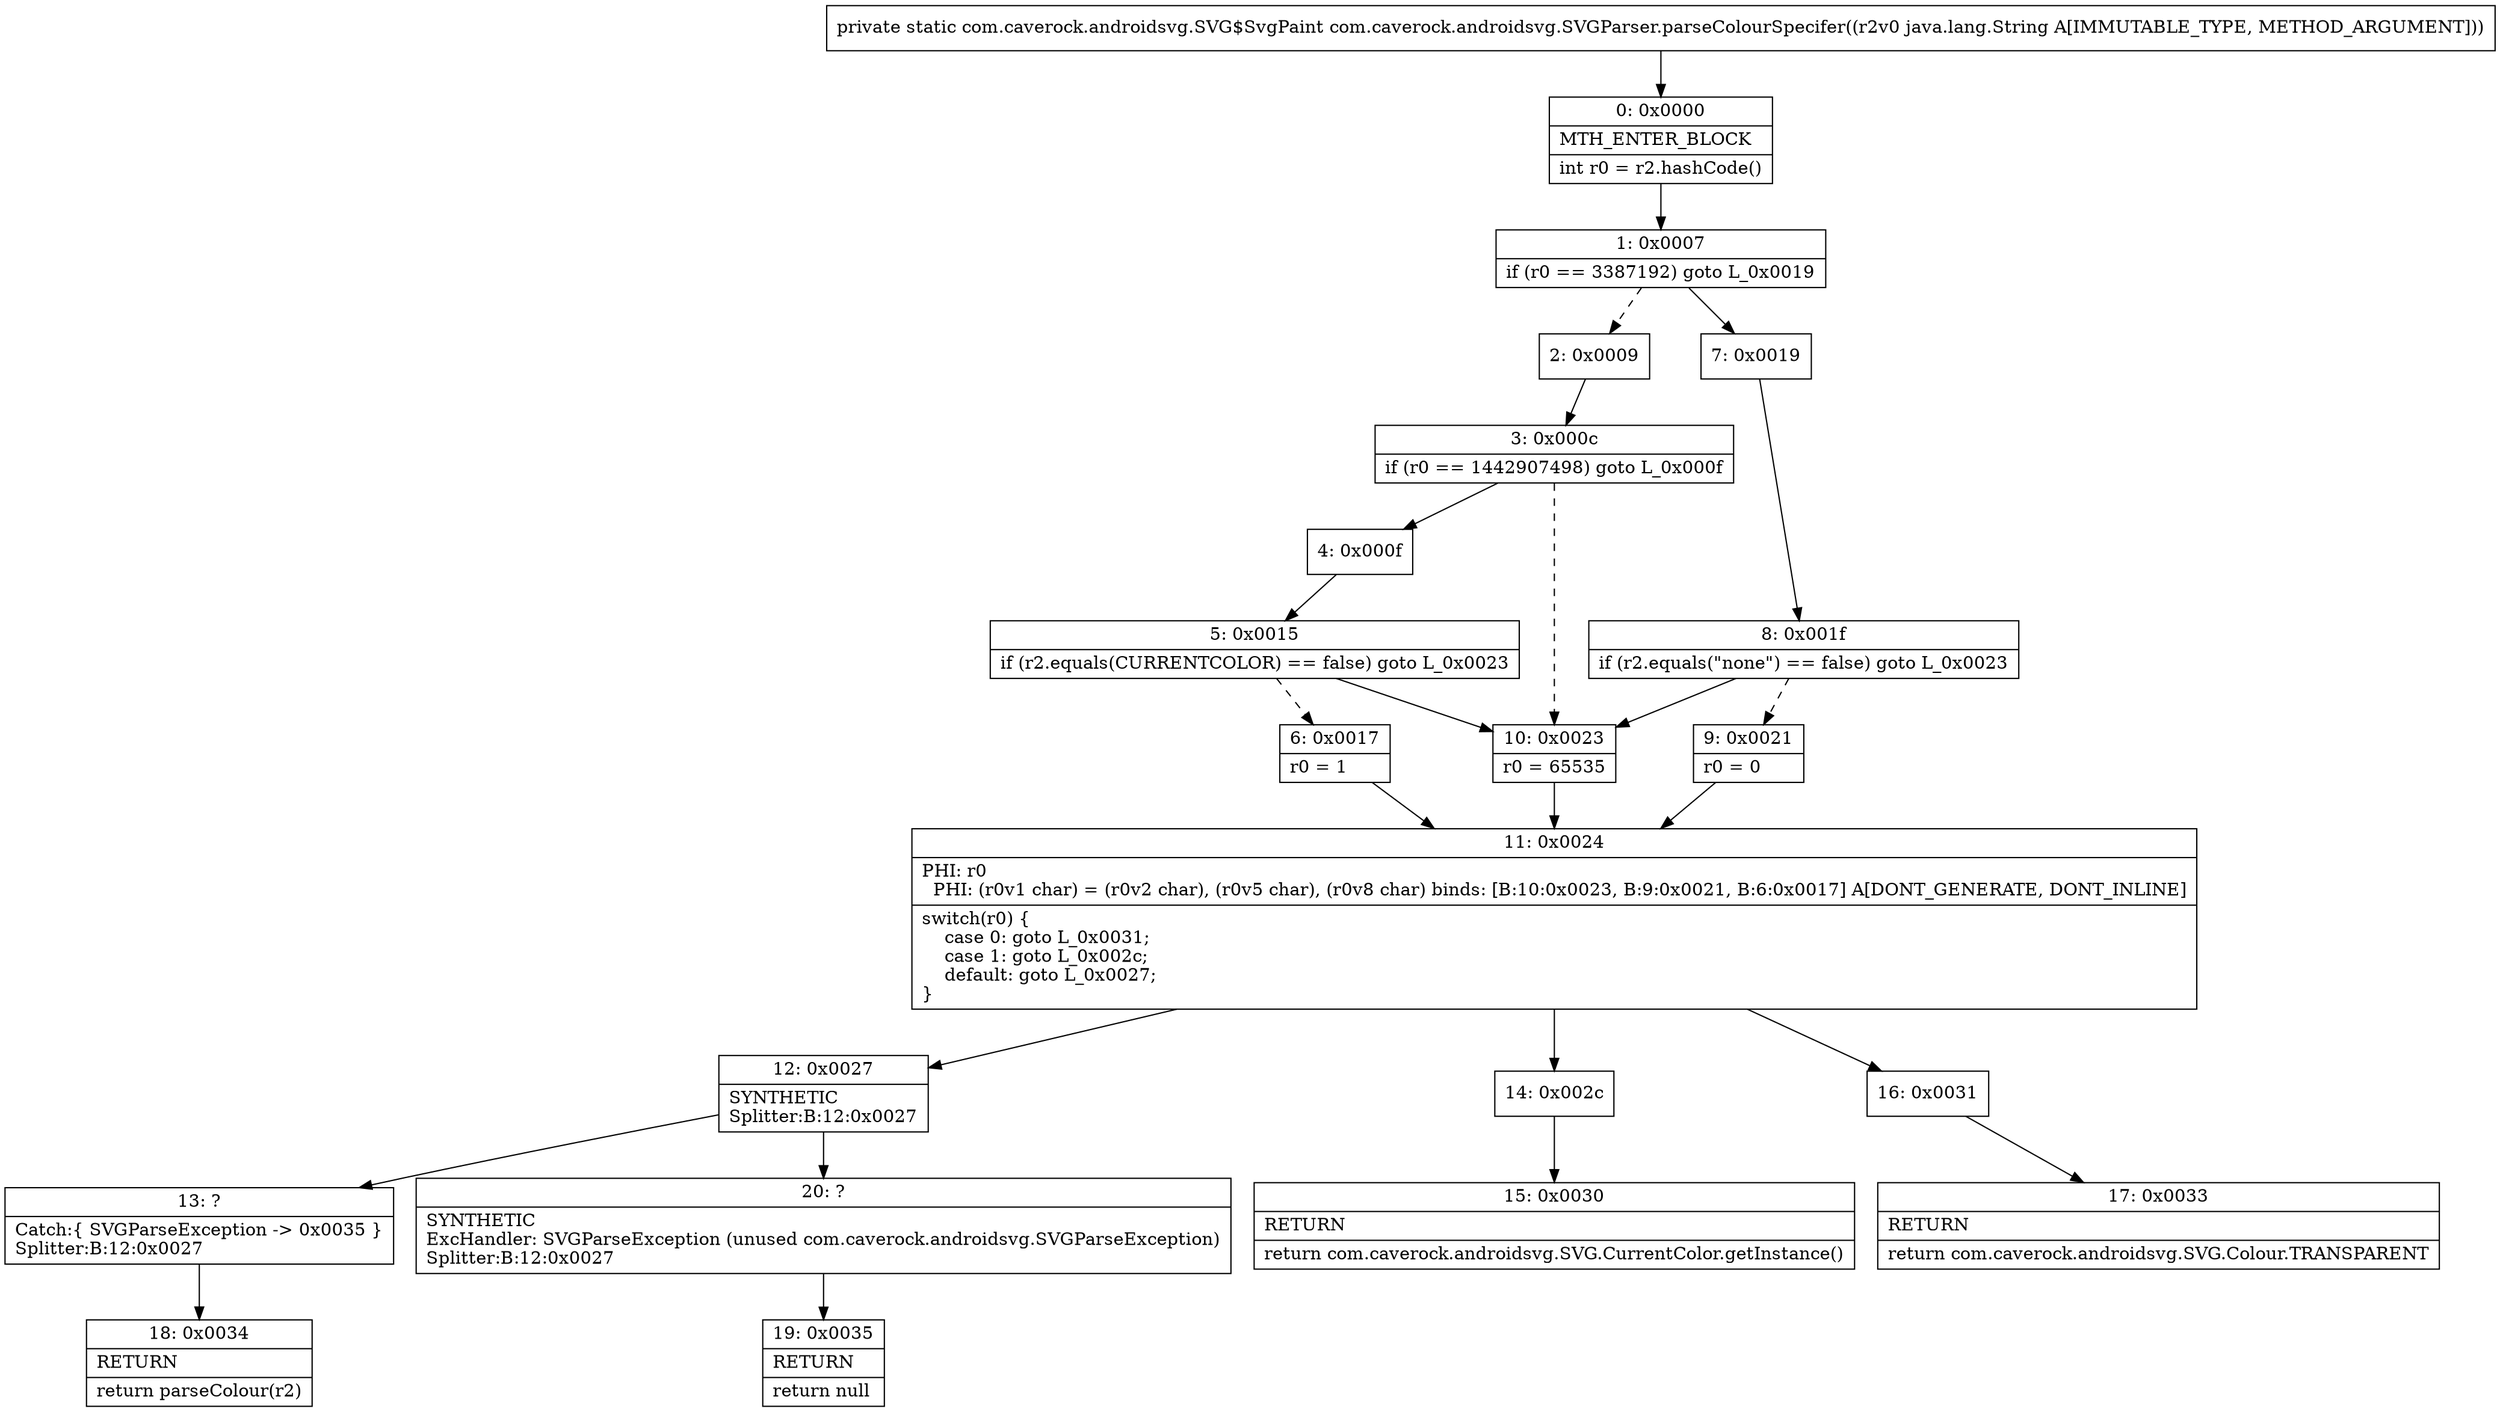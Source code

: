 digraph "CFG forcom.caverock.androidsvg.SVGParser.parseColourSpecifer(Ljava\/lang\/String;)Lcom\/caverock\/androidsvg\/SVG$SvgPaint;" {
Node_0 [shape=record,label="{0\:\ 0x0000|MTH_ENTER_BLOCK\l|int r0 = r2.hashCode()\l}"];
Node_1 [shape=record,label="{1\:\ 0x0007|if (r0 == 3387192) goto L_0x0019\l}"];
Node_2 [shape=record,label="{2\:\ 0x0009}"];
Node_3 [shape=record,label="{3\:\ 0x000c|if (r0 == 1442907498) goto L_0x000f\l}"];
Node_4 [shape=record,label="{4\:\ 0x000f}"];
Node_5 [shape=record,label="{5\:\ 0x0015|if (r2.equals(CURRENTCOLOR) == false) goto L_0x0023\l}"];
Node_6 [shape=record,label="{6\:\ 0x0017|r0 = 1\l}"];
Node_7 [shape=record,label="{7\:\ 0x0019}"];
Node_8 [shape=record,label="{8\:\ 0x001f|if (r2.equals(\"none\") == false) goto L_0x0023\l}"];
Node_9 [shape=record,label="{9\:\ 0x0021|r0 = 0\l}"];
Node_10 [shape=record,label="{10\:\ 0x0023|r0 = 65535\l}"];
Node_11 [shape=record,label="{11\:\ 0x0024|PHI: r0 \l  PHI: (r0v1 char) = (r0v2 char), (r0v5 char), (r0v8 char) binds: [B:10:0x0023, B:9:0x0021, B:6:0x0017] A[DONT_GENERATE, DONT_INLINE]\l|switch(r0) \{\l    case 0: goto L_0x0031;\l    case 1: goto L_0x002c;\l    default: goto L_0x0027;\l\}\l}"];
Node_12 [shape=record,label="{12\:\ 0x0027|SYNTHETIC\lSplitter:B:12:0x0027\l}"];
Node_13 [shape=record,label="{13\:\ ?|Catch:\{ SVGParseException \-\> 0x0035 \}\lSplitter:B:12:0x0027\l}"];
Node_14 [shape=record,label="{14\:\ 0x002c}"];
Node_15 [shape=record,label="{15\:\ 0x0030|RETURN\l|return com.caverock.androidsvg.SVG.CurrentColor.getInstance()\l}"];
Node_16 [shape=record,label="{16\:\ 0x0031}"];
Node_17 [shape=record,label="{17\:\ 0x0033|RETURN\l|return com.caverock.androidsvg.SVG.Colour.TRANSPARENT\l}"];
Node_18 [shape=record,label="{18\:\ 0x0034|RETURN\l|return parseColour(r2)\l}"];
Node_19 [shape=record,label="{19\:\ 0x0035|RETURN\l|return null\l}"];
Node_20 [shape=record,label="{20\:\ ?|SYNTHETIC\lExcHandler: SVGParseException (unused com.caverock.androidsvg.SVGParseException)\lSplitter:B:12:0x0027\l}"];
MethodNode[shape=record,label="{private static com.caverock.androidsvg.SVG$SvgPaint com.caverock.androidsvg.SVGParser.parseColourSpecifer((r2v0 java.lang.String A[IMMUTABLE_TYPE, METHOD_ARGUMENT])) }"];
MethodNode -> Node_0;
Node_0 -> Node_1;
Node_1 -> Node_2[style=dashed];
Node_1 -> Node_7;
Node_2 -> Node_3;
Node_3 -> Node_4;
Node_3 -> Node_10[style=dashed];
Node_4 -> Node_5;
Node_5 -> Node_6[style=dashed];
Node_5 -> Node_10;
Node_6 -> Node_11;
Node_7 -> Node_8;
Node_8 -> Node_9[style=dashed];
Node_8 -> Node_10;
Node_9 -> Node_11;
Node_10 -> Node_11;
Node_11 -> Node_12;
Node_11 -> Node_14;
Node_11 -> Node_16;
Node_12 -> Node_13;
Node_12 -> Node_20;
Node_13 -> Node_18;
Node_14 -> Node_15;
Node_16 -> Node_17;
Node_20 -> Node_19;
}

